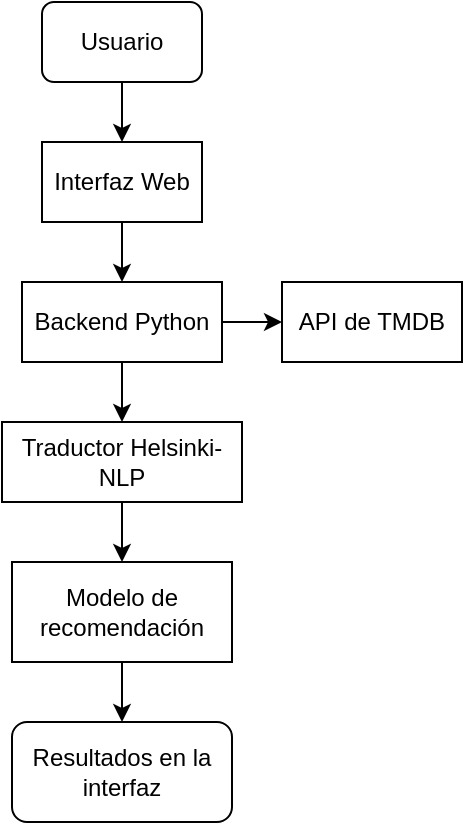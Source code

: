 <mxfile version="27.0.6">
  <diagram id="C5RBs43oDa-KdzZeNtuy" name="Page-1">
    <mxGraphModel dx="983" dy="573" grid="1" gridSize="10" guides="1" tooltips="1" connect="1" arrows="1" fold="1" page="1" pageScale="1" pageWidth="827" pageHeight="1169" math="0" shadow="0">
      <root>
        <mxCell id="WIyWlLk6GJQsqaUBKTNV-0" />
        <mxCell id="WIyWlLk6GJQsqaUBKTNV-1" parent="WIyWlLk6GJQsqaUBKTNV-0" />
        <mxCell id="ONKL0TjyHV9MBXLEH0Kv-9" style="edgeStyle=orthogonalEdgeStyle;rounded=0;orthogonalLoop=1;jettySize=auto;html=1;" edge="1" parent="WIyWlLk6GJQsqaUBKTNV-1" source="ONKL0TjyHV9MBXLEH0Kv-0" target="ONKL0TjyHV9MBXLEH0Kv-1">
          <mxGeometry relative="1" as="geometry" />
        </mxCell>
        <mxCell id="ONKL0TjyHV9MBXLEH0Kv-0" value="Usuario" style="rounded=1;whiteSpace=wrap;html=1;" vertex="1" parent="WIyWlLk6GJQsqaUBKTNV-1">
          <mxGeometry x="320" y="40" width="80" height="40" as="geometry" />
        </mxCell>
        <mxCell id="ONKL0TjyHV9MBXLEH0Kv-10" style="edgeStyle=orthogonalEdgeStyle;rounded=0;orthogonalLoop=1;jettySize=auto;html=1;" edge="1" parent="WIyWlLk6GJQsqaUBKTNV-1" source="ONKL0TjyHV9MBXLEH0Kv-1" target="ONKL0TjyHV9MBXLEH0Kv-2">
          <mxGeometry relative="1" as="geometry" />
        </mxCell>
        <mxCell id="ONKL0TjyHV9MBXLEH0Kv-1" value="Interfaz Web" style="rounded=0;whiteSpace=wrap;html=1;" vertex="1" parent="WIyWlLk6GJQsqaUBKTNV-1">
          <mxGeometry x="320" y="110" width="80" height="40" as="geometry" />
        </mxCell>
        <mxCell id="ONKL0TjyHV9MBXLEH0Kv-12" style="edgeStyle=orthogonalEdgeStyle;rounded=0;orthogonalLoop=1;jettySize=auto;html=1;" edge="1" parent="WIyWlLk6GJQsqaUBKTNV-1" source="ONKL0TjyHV9MBXLEH0Kv-2" target="ONKL0TjyHV9MBXLEH0Kv-4">
          <mxGeometry relative="1" as="geometry" />
        </mxCell>
        <mxCell id="ONKL0TjyHV9MBXLEH0Kv-14" style="edgeStyle=orthogonalEdgeStyle;rounded=0;orthogonalLoop=1;jettySize=auto;html=1;entryX=0;entryY=0.5;entryDx=0;entryDy=0;" edge="1" parent="WIyWlLk6GJQsqaUBKTNV-1" source="ONKL0TjyHV9MBXLEH0Kv-2" target="ONKL0TjyHV9MBXLEH0Kv-3">
          <mxGeometry relative="1" as="geometry" />
        </mxCell>
        <mxCell id="ONKL0TjyHV9MBXLEH0Kv-2" value="Backend Python" style="rounded=0;whiteSpace=wrap;html=1;" vertex="1" parent="WIyWlLk6GJQsqaUBKTNV-1">
          <mxGeometry x="310" y="180" width="100" height="40" as="geometry" />
        </mxCell>
        <mxCell id="ONKL0TjyHV9MBXLEH0Kv-3" value="API de TMDB" style="rounded=0;whiteSpace=wrap;html=1;" vertex="1" parent="WIyWlLk6GJQsqaUBKTNV-1">
          <mxGeometry x="440" y="180" width="90" height="40" as="geometry" />
        </mxCell>
        <mxCell id="ONKL0TjyHV9MBXLEH0Kv-15" style="edgeStyle=orthogonalEdgeStyle;rounded=0;orthogonalLoop=1;jettySize=auto;html=1;" edge="1" parent="WIyWlLk6GJQsqaUBKTNV-1" source="ONKL0TjyHV9MBXLEH0Kv-4" target="ONKL0TjyHV9MBXLEH0Kv-5">
          <mxGeometry relative="1" as="geometry" />
        </mxCell>
        <mxCell id="ONKL0TjyHV9MBXLEH0Kv-4" value="Traductor Helsinki-NLP" style="rounded=0;whiteSpace=wrap;html=1;" vertex="1" parent="WIyWlLk6GJQsqaUBKTNV-1">
          <mxGeometry x="300" y="250" width="120" height="40" as="geometry" />
        </mxCell>
        <mxCell id="ONKL0TjyHV9MBXLEH0Kv-16" style="edgeStyle=orthogonalEdgeStyle;rounded=0;orthogonalLoop=1;jettySize=auto;html=1;entryX=0.5;entryY=0;entryDx=0;entryDy=0;" edge="1" parent="WIyWlLk6GJQsqaUBKTNV-1" source="ONKL0TjyHV9MBXLEH0Kv-5" target="ONKL0TjyHV9MBXLEH0Kv-7">
          <mxGeometry relative="1" as="geometry" />
        </mxCell>
        <mxCell id="ONKL0TjyHV9MBXLEH0Kv-5" value="Modelo de recomendación" style="rounded=0;whiteSpace=wrap;html=1;" vertex="1" parent="WIyWlLk6GJQsqaUBKTNV-1">
          <mxGeometry x="305" y="320" width="110" height="50" as="geometry" />
        </mxCell>
        <mxCell id="ONKL0TjyHV9MBXLEH0Kv-7" value="Resultados en la interfaz" style="rounded=1;whiteSpace=wrap;html=1;" vertex="1" parent="WIyWlLk6GJQsqaUBKTNV-1">
          <mxGeometry x="305" y="400" width="110" height="50" as="geometry" />
        </mxCell>
      </root>
    </mxGraphModel>
  </diagram>
</mxfile>
